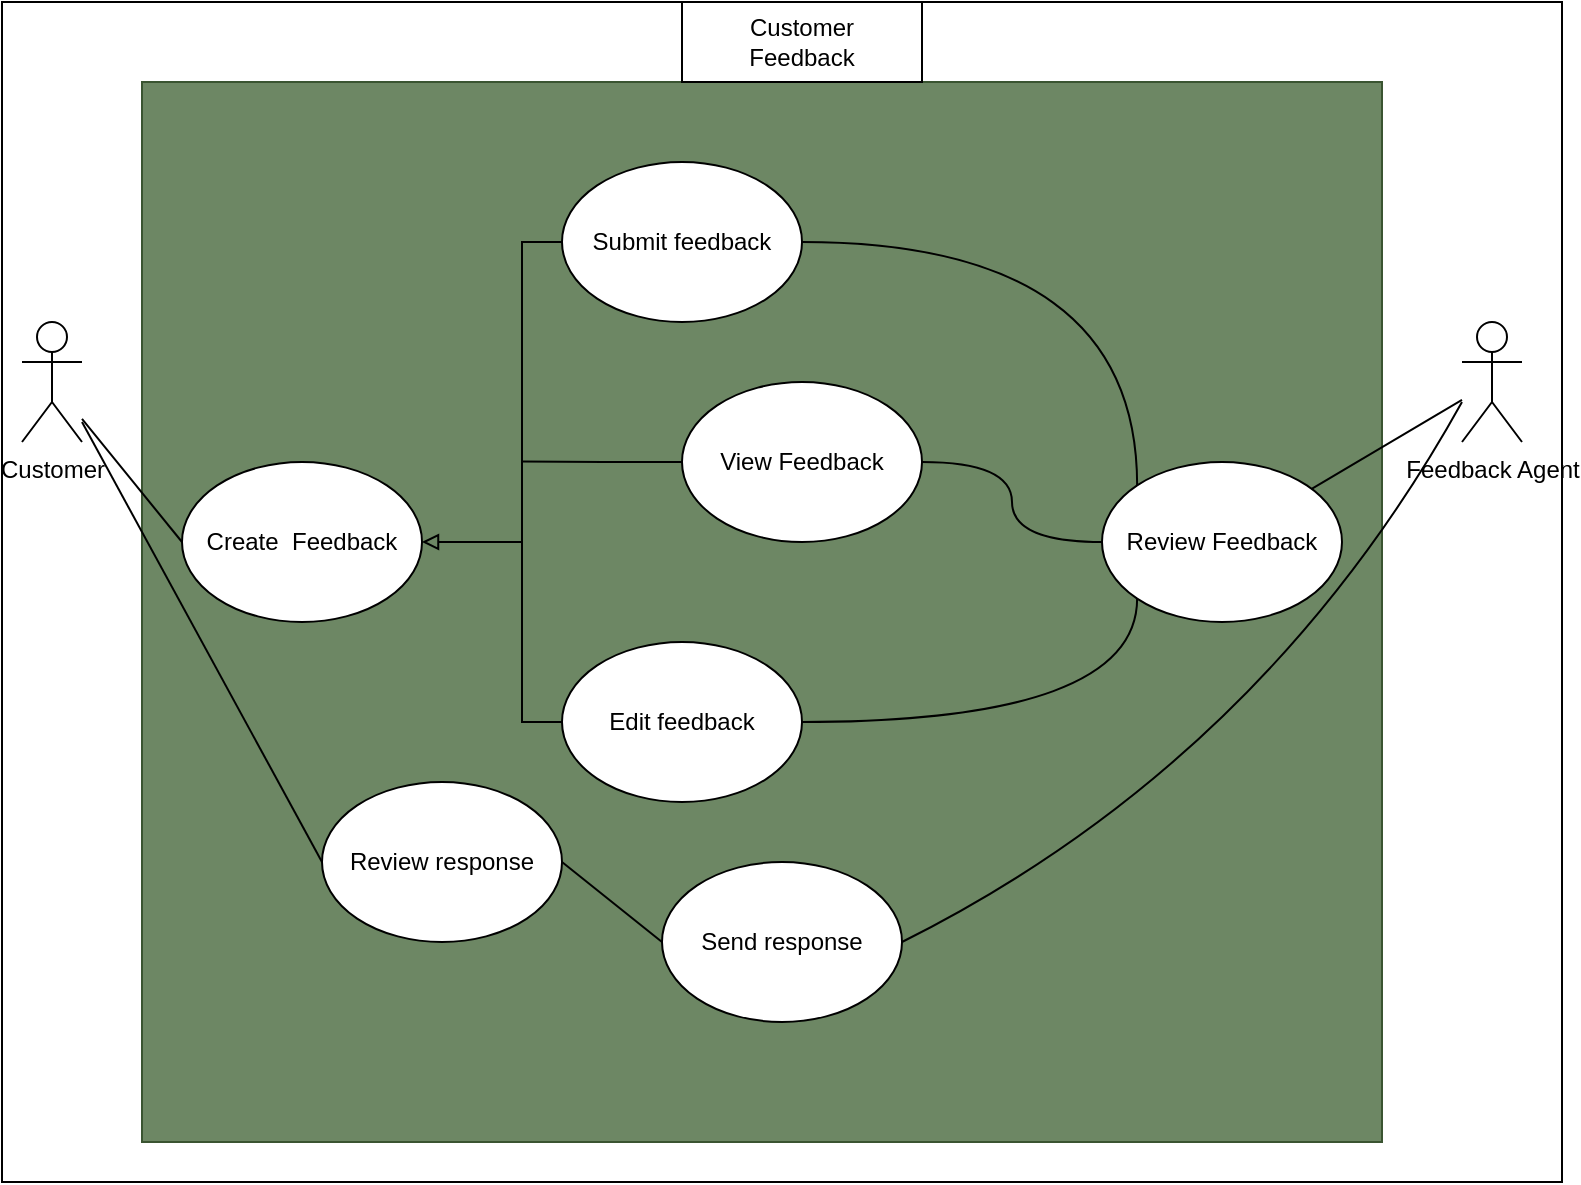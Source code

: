 <mxfile version="26.2.2">
  <diagram name="Page-1" id="nmM2ICLNHWc5m7DLxpwW">
    <mxGraphModel dx="1028" dy="662" grid="1" gridSize="10" guides="1" tooltips="1" connect="1" arrows="1" fold="1" page="1" pageScale="1" pageWidth="850" pageHeight="1100" math="0" shadow="0">
      <root>
        <mxCell id="0" />
        <mxCell id="1" parent="0" />
        <mxCell id="oM4cG6WDBX3puQPiR0Ti-23" value="" style="rounded=0;whiteSpace=wrap;html=1;" vertex="1" parent="1">
          <mxGeometry x="40" width="780" height="590" as="geometry" />
        </mxCell>
        <mxCell id="oM4cG6WDBX3puQPiR0Ti-22" value="" style="rounded=0;whiteSpace=wrap;html=1;fillColor=#6d8764;fontColor=#ffffff;strokeColor=#3A5431;" vertex="1" parent="1">
          <mxGeometry x="110" y="40" width="620" height="530" as="geometry" />
        </mxCell>
        <mxCell id="lk6zZJpGpk3EefxU4Tmx-1" value="Customer&lt;div&gt;Feedback&lt;/div&gt;" style="rounded=0;whiteSpace=wrap;html=1;" parent="1" vertex="1">
          <mxGeometry x="380" width="120" height="40" as="geometry" />
        </mxCell>
        <mxCell id="lk6zZJpGpk3EefxU4Tmx-2" value="Customer" style="shape=umlActor;verticalLabelPosition=bottom;verticalAlign=top;html=1;outlineConnect=0;" parent="1" vertex="1">
          <mxGeometry x="50" y="160" width="30" height="60" as="geometry" />
        </mxCell>
        <mxCell id="oM4cG6WDBX3puQPiR0Ti-10" style="edgeStyle=orthogonalEdgeStyle;rounded=0;orthogonalLoop=1;jettySize=auto;html=1;exitX=0;exitY=0.5;exitDx=0;exitDy=0;entryX=0;entryY=0.5;entryDx=0;entryDy=0;endArrow=none;startFill=0;" edge="1" parent="1" source="oM4cG6WDBX3puQPiR0Ti-2" target="oM4cG6WDBX3puQPiR0Ti-3">
          <mxGeometry relative="1" as="geometry" />
        </mxCell>
        <mxCell id="oM4cG6WDBX3puQPiR0Ti-16" style="edgeStyle=orthogonalEdgeStyle;rounded=0;orthogonalLoop=1;jettySize=auto;html=1;exitX=1;exitY=0.5;exitDx=0;exitDy=0;entryX=0;entryY=0;entryDx=0;entryDy=0;curved=1;endArrow=none;startFill=0;" edge="1" parent="1" source="oM4cG6WDBX3puQPiR0Ti-2" target="oM4cG6WDBX3puQPiR0Ti-15">
          <mxGeometry relative="1" as="geometry" />
        </mxCell>
        <mxCell id="oM4cG6WDBX3puQPiR0Ti-2" value="Submit feedback" style="ellipse;whiteSpace=wrap;html=1;" vertex="1" parent="1">
          <mxGeometry x="320" y="80" width="120" height="80" as="geometry" />
        </mxCell>
        <mxCell id="oM4cG6WDBX3puQPiR0Ti-18" style="edgeStyle=orthogonalEdgeStyle;rounded=0;orthogonalLoop=1;jettySize=auto;html=1;exitX=1;exitY=0.5;exitDx=0;exitDy=0;entryX=0;entryY=1;entryDx=0;entryDy=0;curved=1;endArrow=none;startFill=0;" edge="1" parent="1" source="oM4cG6WDBX3puQPiR0Ti-3" target="oM4cG6WDBX3puQPiR0Ti-15">
          <mxGeometry relative="1" as="geometry" />
        </mxCell>
        <mxCell id="oM4cG6WDBX3puQPiR0Ti-3" value="Edit feedback" style="ellipse;whiteSpace=wrap;html=1;" vertex="1" parent="1">
          <mxGeometry x="320" y="320" width="120" height="80" as="geometry" />
        </mxCell>
        <mxCell id="oM4cG6WDBX3puQPiR0Ti-4" value="Create&amp;nbsp; Feedback" style="ellipse;whiteSpace=wrap;html=1;" vertex="1" parent="1">
          <mxGeometry x="130" y="230" width="120" height="80" as="geometry" />
        </mxCell>
        <mxCell id="oM4cG6WDBX3puQPiR0Ti-11" style="edgeStyle=orthogonalEdgeStyle;rounded=0;orthogonalLoop=1;jettySize=auto;html=1;exitX=0;exitY=0.5;exitDx=0;exitDy=0;endArrow=none;startFill=0;" edge="1" parent="1" source="oM4cG6WDBX3puQPiR0Ti-8">
          <mxGeometry relative="1" as="geometry">
            <mxPoint x="300" y="229.765" as="targetPoint" />
          </mxGeometry>
        </mxCell>
        <mxCell id="oM4cG6WDBX3puQPiR0Ti-17" style="edgeStyle=orthogonalEdgeStyle;rounded=0;orthogonalLoop=1;jettySize=auto;html=1;exitX=1;exitY=0.5;exitDx=0;exitDy=0;entryX=0;entryY=0.5;entryDx=0;entryDy=0;curved=1;endArrow=none;startFill=0;" edge="1" parent="1" source="oM4cG6WDBX3puQPiR0Ti-8" target="oM4cG6WDBX3puQPiR0Ti-15">
          <mxGeometry relative="1" as="geometry" />
        </mxCell>
        <mxCell id="oM4cG6WDBX3puQPiR0Ti-8" value="View Feedback" style="ellipse;whiteSpace=wrap;html=1;" vertex="1" parent="1">
          <mxGeometry x="380" y="190" width="120" height="80" as="geometry" />
        </mxCell>
        <mxCell id="oM4cG6WDBX3puQPiR0Ti-13" value="" style="endArrow=block;html=1;rounded=0;entryX=1;entryY=0.5;entryDx=0;entryDy=0;endFill=0;" edge="1" parent="1" target="oM4cG6WDBX3puQPiR0Ti-4">
          <mxGeometry width="50" height="50" relative="1" as="geometry">
            <mxPoint x="300" y="270" as="sourcePoint" />
            <mxPoint x="430" y="240" as="targetPoint" />
          </mxGeometry>
        </mxCell>
        <mxCell id="oM4cG6WDBX3puQPiR0Ti-14" value="" style="endArrow=none;html=1;rounded=0;exitX=0;exitY=0.5;exitDx=0;exitDy=0;" edge="1" parent="1" source="oM4cG6WDBX3puQPiR0Ti-4" target="lk6zZJpGpk3EefxU4Tmx-2">
          <mxGeometry width="50" height="50" relative="1" as="geometry">
            <mxPoint x="380" y="290" as="sourcePoint" />
            <mxPoint x="430" y="240" as="targetPoint" />
          </mxGeometry>
        </mxCell>
        <mxCell id="oM4cG6WDBX3puQPiR0Ti-15" value="Review Feedback" style="ellipse;whiteSpace=wrap;html=1;" vertex="1" parent="1">
          <mxGeometry x="590" y="230" width="120" height="80" as="geometry" />
        </mxCell>
        <mxCell id="oM4cG6WDBX3puQPiR0Ti-19" value="Feedback Agent" style="shape=umlActor;verticalLabelPosition=bottom;verticalAlign=top;html=1;outlineConnect=0;" vertex="1" parent="1">
          <mxGeometry x="770" y="160" width="30" height="60" as="geometry" />
        </mxCell>
        <mxCell id="oM4cG6WDBX3puQPiR0Ti-21" value="" style="endArrow=none;html=1;rounded=0;startFill=0;" edge="1" parent="1" source="oM4cG6WDBX3puQPiR0Ti-19" target="oM4cG6WDBX3puQPiR0Ti-15">
          <mxGeometry width="50" height="50" relative="1" as="geometry">
            <mxPoint x="380" y="290" as="sourcePoint" />
            <mxPoint x="430" y="240" as="targetPoint" />
          </mxGeometry>
        </mxCell>
        <mxCell id="oM4cG6WDBX3puQPiR0Ti-24" value="Send response" style="ellipse;whiteSpace=wrap;html=1;" vertex="1" parent="1">
          <mxGeometry x="370" y="430" width="120" height="80" as="geometry" />
        </mxCell>
        <mxCell id="oM4cG6WDBX3puQPiR0Ti-25" value="" style="endArrow=none;html=1;rounded=0;entryX=1;entryY=0.5;entryDx=0;entryDy=0;curved=1;" edge="1" parent="1" target="oM4cG6WDBX3puQPiR0Ti-24">
          <mxGeometry width="50" height="50" relative="1" as="geometry">
            <mxPoint x="770" y="200" as="sourcePoint" />
            <mxPoint x="430" y="330" as="targetPoint" />
            <Array as="points">
              <mxPoint x="670" y="380" />
            </Array>
          </mxGeometry>
        </mxCell>
        <mxCell id="oM4cG6WDBX3puQPiR0Ti-27" value="" style="endArrow=none;html=1;rounded=0;exitX=0;exitY=0.5;exitDx=0;exitDy=0;entryX=1;entryY=0.5;entryDx=0;entryDy=0;" edge="1" parent="1" source="oM4cG6WDBX3puQPiR0Ti-24" target="oM4cG6WDBX3puQPiR0Ti-28">
          <mxGeometry width="50" height="50" relative="1" as="geometry">
            <mxPoint x="380" y="380" as="sourcePoint" />
            <mxPoint x="430" y="330" as="targetPoint" />
          </mxGeometry>
        </mxCell>
        <mxCell id="oM4cG6WDBX3puQPiR0Ti-28" value="Review response" style="ellipse;whiteSpace=wrap;html=1;" vertex="1" parent="1">
          <mxGeometry x="200" y="390" width="120" height="80" as="geometry" />
        </mxCell>
        <mxCell id="oM4cG6WDBX3puQPiR0Ti-29" value="" style="endArrow=none;html=1;rounded=0;exitX=0;exitY=0.5;exitDx=0;exitDy=0;" edge="1" parent="1" source="oM4cG6WDBX3puQPiR0Ti-28">
          <mxGeometry width="50" height="50" relative="1" as="geometry">
            <mxPoint x="380" y="380" as="sourcePoint" />
            <mxPoint x="80" y="210" as="targetPoint" />
          </mxGeometry>
        </mxCell>
      </root>
    </mxGraphModel>
  </diagram>
</mxfile>
